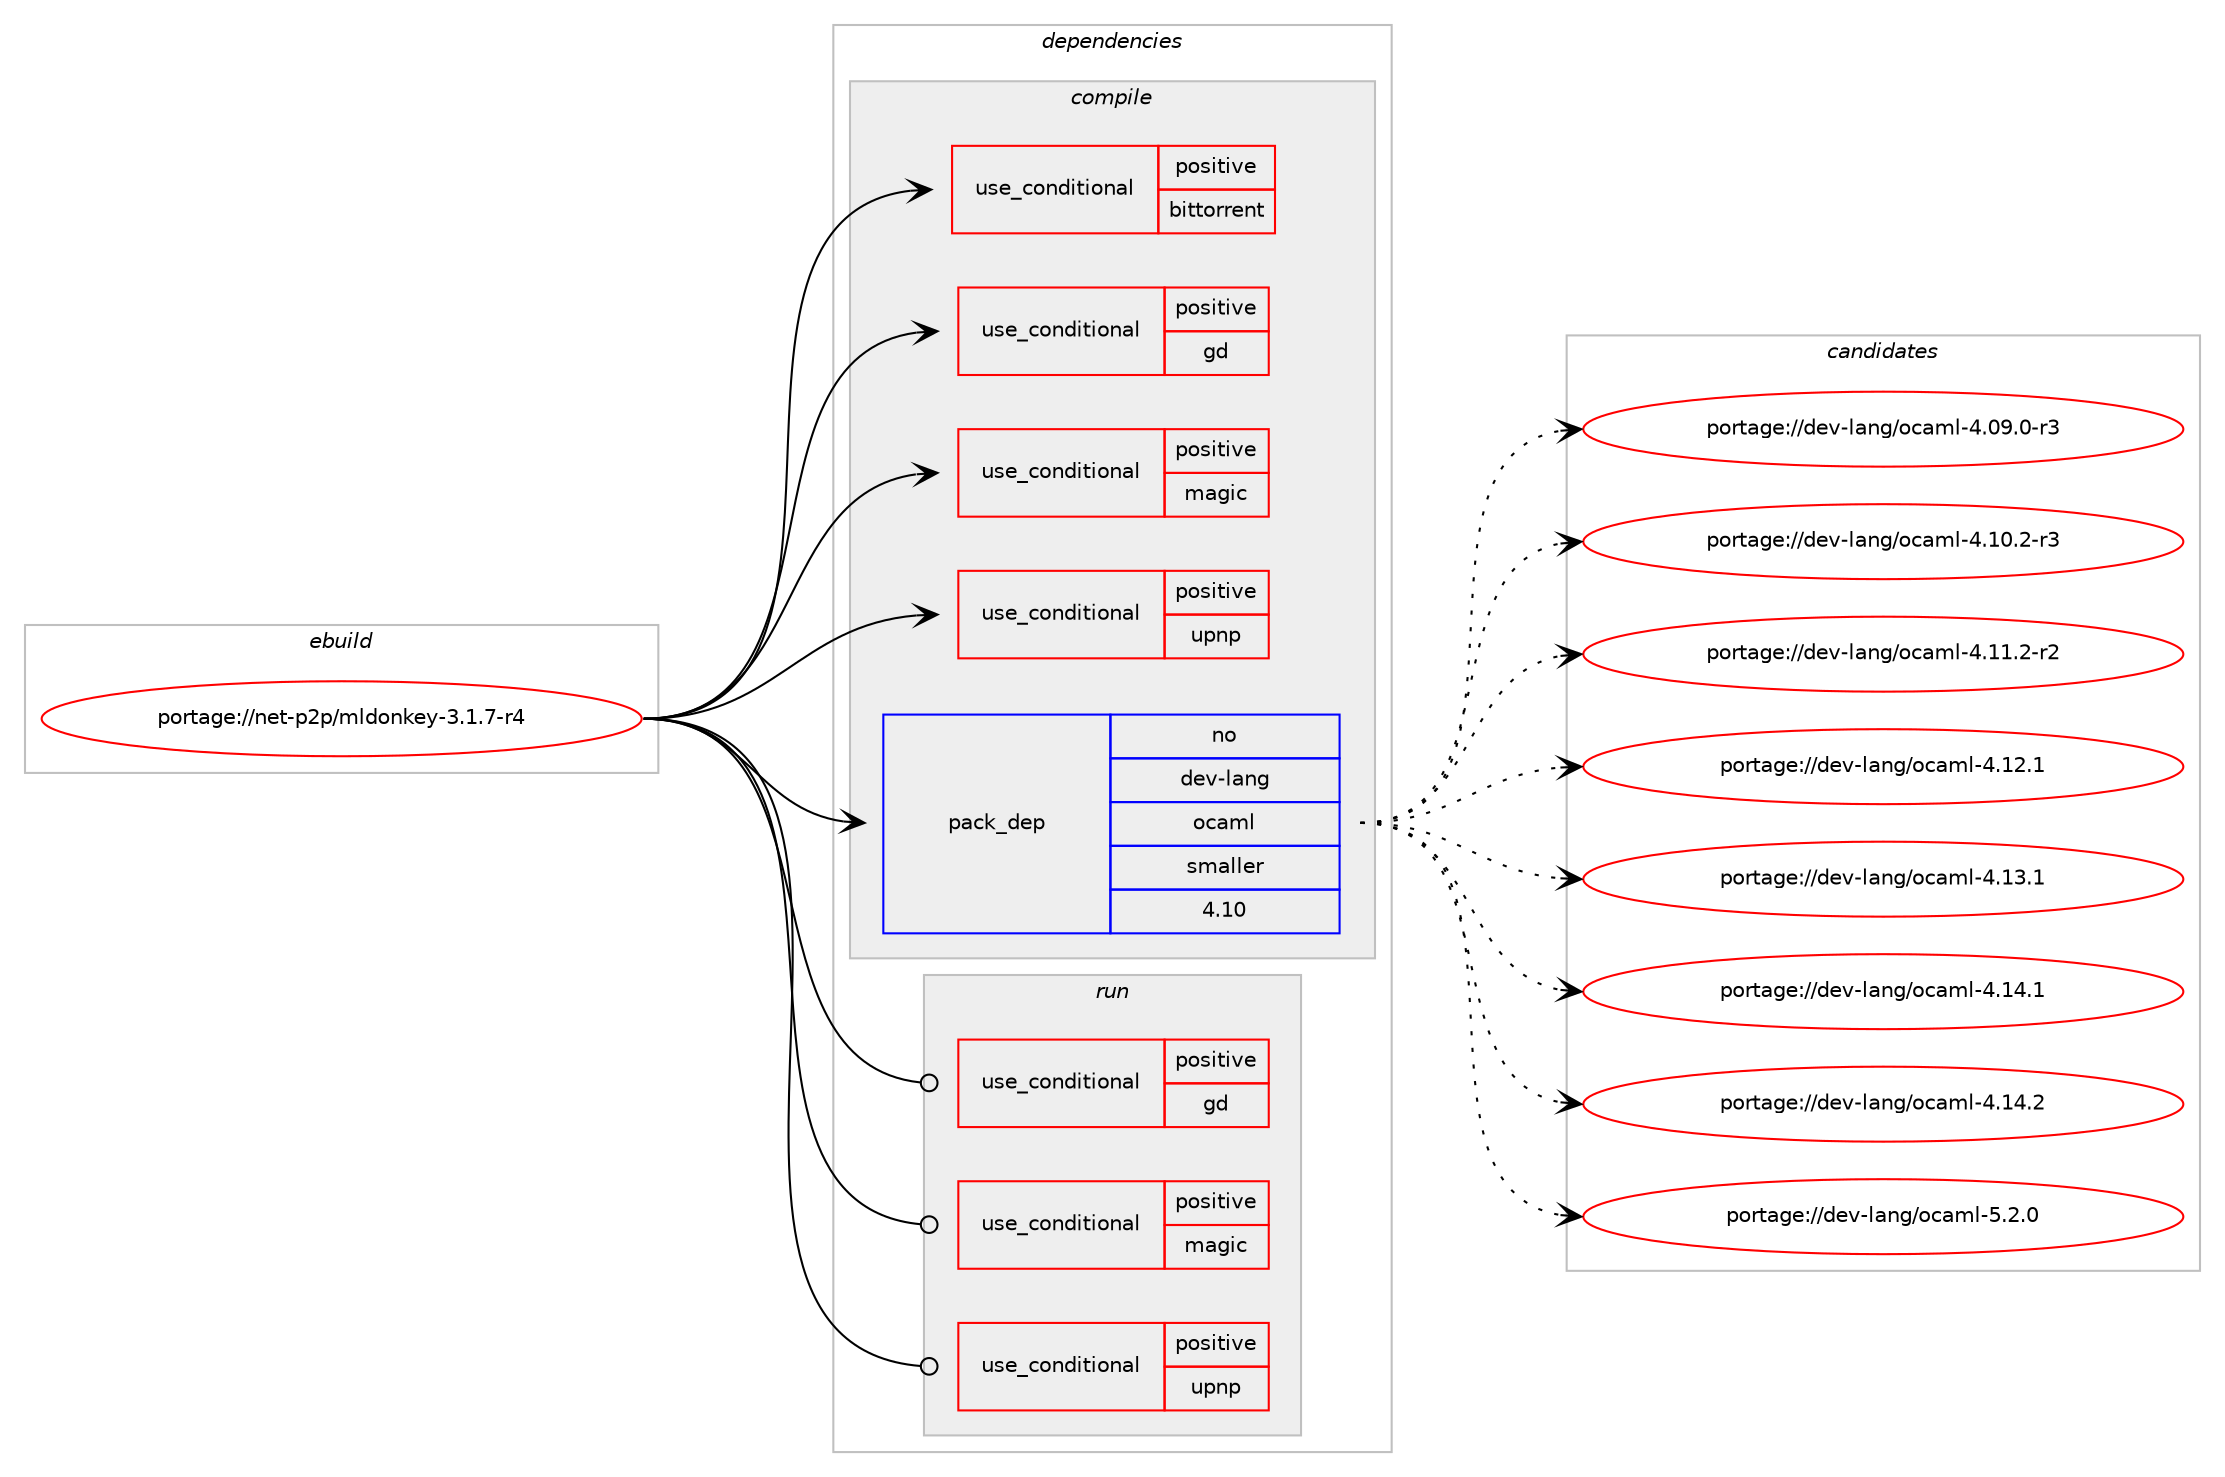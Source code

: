 digraph prolog {

# *************
# Graph options
# *************

newrank=true;
concentrate=true;
compound=true;
graph [rankdir=LR,fontname=Helvetica,fontsize=10,ranksep=1.5];#, ranksep=2.5, nodesep=0.2];
edge  [arrowhead=vee];
node  [fontname=Helvetica,fontsize=10];

# **********
# The ebuild
# **********

subgraph cluster_leftcol {
color=gray;
rank=same;
label=<<i>ebuild</i>>;
id [label="portage://net-p2p/mldonkey-3.1.7-r4", color=red, width=4, href="../net-p2p/mldonkey-3.1.7-r4.svg"];
}

# ****************
# The dependencies
# ****************

subgraph cluster_midcol {
color=gray;
label=<<i>dependencies</i>>;
subgraph cluster_compile {
fillcolor="#eeeeee";
style=filled;
label=<<i>compile</i>>;
subgraph cond98146 {
dependency193280 [label=<<TABLE BORDER="0" CELLBORDER="1" CELLSPACING="0" CELLPADDING="4"><TR><TD ROWSPAN="3" CELLPADDING="10">use_conditional</TD></TR><TR><TD>positive</TD></TR><TR><TD>bittorrent</TD></TR></TABLE>>, shape=none, color=red];
# *** BEGIN UNKNOWN DEPENDENCY TYPE (TODO) ***
# dependency193280 -> package_dependency(portage://net-p2p/mldonkey-3.1.7-r4,install,no,dev-ml,num,none,[,,],[],[])
# *** END UNKNOWN DEPENDENCY TYPE (TODO) ***

}
id:e -> dependency193280:w [weight=20,style="solid",arrowhead="vee"];
subgraph cond98147 {
dependency193281 [label=<<TABLE BORDER="0" CELLBORDER="1" CELLSPACING="0" CELLPADDING="4"><TR><TD ROWSPAN="3" CELLPADDING="10">use_conditional</TD></TR><TR><TD>positive</TD></TR><TR><TD>gd</TD></TR></TABLE>>, shape=none, color=red];
# *** BEGIN UNKNOWN DEPENDENCY TYPE (TODO) ***
# dependency193281 -> package_dependency(portage://net-p2p/mldonkey-3.1.7-r4,install,no,media-libs,gd,none,[,,],[slot(2),equal],[use(enable(truetype),none)])
# *** END UNKNOWN DEPENDENCY TYPE (TODO) ***

}
id:e -> dependency193281:w [weight=20,style="solid",arrowhead="vee"];
subgraph cond98148 {
dependency193282 [label=<<TABLE BORDER="0" CELLBORDER="1" CELLSPACING="0" CELLPADDING="4"><TR><TD ROWSPAN="3" CELLPADDING="10">use_conditional</TD></TR><TR><TD>positive</TD></TR><TR><TD>magic</TD></TR></TABLE>>, shape=none, color=red];
# *** BEGIN UNKNOWN DEPENDENCY TYPE (TODO) ***
# dependency193282 -> package_dependency(portage://net-p2p/mldonkey-3.1.7-r4,install,no,sys-apps,file,none,[,,],[],[])
# *** END UNKNOWN DEPENDENCY TYPE (TODO) ***

}
id:e -> dependency193282:w [weight=20,style="solid",arrowhead="vee"];
subgraph cond98149 {
dependency193283 [label=<<TABLE BORDER="0" CELLBORDER="1" CELLSPACING="0" CELLPADDING="4"><TR><TD ROWSPAN="3" CELLPADDING="10">use_conditional</TD></TR><TR><TD>positive</TD></TR><TR><TD>upnp</TD></TR></TABLE>>, shape=none, color=red];
# *** BEGIN UNKNOWN DEPENDENCY TYPE (TODO) ***
# dependency193283 -> package_dependency(portage://net-p2p/mldonkey-3.1.7-r4,install,no,net-libs,libnatpmp,none,[,,],[],[])
# *** END UNKNOWN DEPENDENCY TYPE (TODO) ***

# *** BEGIN UNKNOWN DEPENDENCY TYPE (TODO) ***
# dependency193283 -> package_dependency(portage://net-p2p/mldonkey-3.1.7-r4,install,no,net-libs,miniupnpc,none,[,,],any_same_slot,[])
# *** END UNKNOWN DEPENDENCY TYPE (TODO) ***

}
id:e -> dependency193283:w [weight=20,style="solid",arrowhead="vee"];
# *** BEGIN UNKNOWN DEPENDENCY TYPE (TODO) ***
# id -> package_dependency(portage://net-p2p/mldonkey-3.1.7-r4,install,no,acct-user,p2p,none,[,,],[],[])
# *** END UNKNOWN DEPENDENCY TYPE (TODO) ***

# *** BEGIN UNKNOWN DEPENDENCY TYPE (TODO) ***
# id -> package_dependency(portage://net-p2p/mldonkey-3.1.7-r4,install,no,app-arch,bzip2,none,[,,],[],[])
# *** END UNKNOWN DEPENDENCY TYPE (TODO) ***

subgraph pack92440 {
dependency193284 [label=<<TABLE BORDER="0" CELLBORDER="1" CELLSPACING="0" CELLPADDING="4" WIDTH="220"><TR><TD ROWSPAN="6" CELLPADDING="30">pack_dep</TD></TR><TR><TD WIDTH="110">no</TD></TR><TR><TD>dev-lang</TD></TR><TR><TD>ocaml</TD></TR><TR><TD>smaller</TD></TR><TR><TD>4.10</TD></TR></TABLE>>, shape=none, color=blue];
}
id:e -> dependency193284:w [weight=20,style="solid",arrowhead="vee"];
# *** BEGIN UNKNOWN DEPENDENCY TYPE (TODO) ***
# id -> package_dependency(portage://net-p2p/mldonkey-3.1.7-r4,install,no,dev-lang,perl,none,[,,],[],[])
# *** END UNKNOWN DEPENDENCY TYPE (TODO) ***

# *** BEGIN UNKNOWN DEPENDENCY TYPE (TODO) ***
# id -> package_dependency(portage://net-p2p/mldonkey-3.1.7-r4,install,no,dev-ml,camlp4,none,[,,],any_same_slot,[])
# *** END UNKNOWN DEPENDENCY TYPE (TODO) ***

# *** BEGIN UNKNOWN DEPENDENCY TYPE (TODO) ***
# id -> package_dependency(portage://net-p2p/mldonkey-3.1.7-r4,install,no,sys-libs,zlib,none,[,,],[],[])
# *** END UNKNOWN DEPENDENCY TYPE (TODO) ***

}
subgraph cluster_compileandrun {
fillcolor="#eeeeee";
style=filled;
label=<<i>compile and run</i>>;
}
subgraph cluster_run {
fillcolor="#eeeeee";
style=filled;
label=<<i>run</i>>;
subgraph cond98150 {
dependency193285 [label=<<TABLE BORDER="0" CELLBORDER="1" CELLSPACING="0" CELLPADDING="4"><TR><TD ROWSPAN="3" CELLPADDING="10">use_conditional</TD></TR><TR><TD>positive</TD></TR><TR><TD>gd</TD></TR></TABLE>>, shape=none, color=red];
# *** BEGIN UNKNOWN DEPENDENCY TYPE (TODO) ***
# dependency193285 -> package_dependency(portage://net-p2p/mldonkey-3.1.7-r4,run,no,media-libs,gd,none,[,,],[slot(2),equal],[use(enable(truetype),none)])
# *** END UNKNOWN DEPENDENCY TYPE (TODO) ***

}
id:e -> dependency193285:w [weight=20,style="solid",arrowhead="odot"];
subgraph cond98151 {
dependency193286 [label=<<TABLE BORDER="0" CELLBORDER="1" CELLSPACING="0" CELLPADDING="4"><TR><TD ROWSPAN="3" CELLPADDING="10">use_conditional</TD></TR><TR><TD>positive</TD></TR><TR><TD>magic</TD></TR></TABLE>>, shape=none, color=red];
# *** BEGIN UNKNOWN DEPENDENCY TYPE (TODO) ***
# dependency193286 -> package_dependency(portage://net-p2p/mldonkey-3.1.7-r4,run,no,sys-apps,file,none,[,,],[],[])
# *** END UNKNOWN DEPENDENCY TYPE (TODO) ***

}
id:e -> dependency193286:w [weight=20,style="solid",arrowhead="odot"];
subgraph cond98152 {
dependency193287 [label=<<TABLE BORDER="0" CELLBORDER="1" CELLSPACING="0" CELLPADDING="4"><TR><TD ROWSPAN="3" CELLPADDING="10">use_conditional</TD></TR><TR><TD>positive</TD></TR><TR><TD>upnp</TD></TR></TABLE>>, shape=none, color=red];
# *** BEGIN UNKNOWN DEPENDENCY TYPE (TODO) ***
# dependency193287 -> package_dependency(portage://net-p2p/mldonkey-3.1.7-r4,run,no,net-libs,libnatpmp,none,[,,],[],[])
# *** END UNKNOWN DEPENDENCY TYPE (TODO) ***

# *** BEGIN UNKNOWN DEPENDENCY TYPE (TODO) ***
# dependency193287 -> package_dependency(portage://net-p2p/mldonkey-3.1.7-r4,run,no,net-libs,miniupnpc,none,[,,],any_same_slot,[])
# *** END UNKNOWN DEPENDENCY TYPE (TODO) ***

}
id:e -> dependency193287:w [weight=20,style="solid",arrowhead="odot"];
# *** BEGIN UNKNOWN DEPENDENCY TYPE (TODO) ***
# id -> package_dependency(portage://net-p2p/mldonkey-3.1.7-r4,run,no,acct-user,p2p,none,[,,],[],[])
# *** END UNKNOWN DEPENDENCY TYPE (TODO) ***

# *** BEGIN UNKNOWN DEPENDENCY TYPE (TODO) ***
# id -> package_dependency(portage://net-p2p/mldonkey-3.1.7-r4,run,no,app-arch,bzip2,none,[,,],[],[])
# *** END UNKNOWN DEPENDENCY TYPE (TODO) ***

# *** BEGIN UNKNOWN DEPENDENCY TYPE (TODO) ***
# id -> package_dependency(portage://net-p2p/mldonkey-3.1.7-r4,run,no,dev-lang,perl,none,[,,],[],[])
# *** END UNKNOWN DEPENDENCY TYPE (TODO) ***

# *** BEGIN UNKNOWN DEPENDENCY TYPE (TODO) ***
# id -> package_dependency(portage://net-p2p/mldonkey-3.1.7-r4,run,no,dev-ml,camlp4,none,[,,],any_same_slot,[])
# *** END UNKNOWN DEPENDENCY TYPE (TODO) ***

# *** BEGIN UNKNOWN DEPENDENCY TYPE (TODO) ***
# id -> package_dependency(portage://net-p2p/mldonkey-3.1.7-r4,run,no,sys-libs,zlib,none,[,,],[],[])
# *** END UNKNOWN DEPENDENCY TYPE (TODO) ***

}
}

# **************
# The candidates
# **************

subgraph cluster_choices {
rank=same;
color=gray;
label=<<i>candidates</i>>;

subgraph choice92440 {
color=black;
nodesep=1;
choice1001011184510897110103471119997109108455246485746484511451 [label="portage://dev-lang/ocaml-4.09.0-r3", color=red, width=4,href="../dev-lang/ocaml-4.09.0-r3.svg"];
choice1001011184510897110103471119997109108455246494846504511451 [label="portage://dev-lang/ocaml-4.10.2-r3", color=red, width=4,href="../dev-lang/ocaml-4.10.2-r3.svg"];
choice1001011184510897110103471119997109108455246494946504511450 [label="portage://dev-lang/ocaml-4.11.2-r2", color=red, width=4,href="../dev-lang/ocaml-4.11.2-r2.svg"];
choice100101118451089711010347111999710910845524649504649 [label="portage://dev-lang/ocaml-4.12.1", color=red, width=4,href="../dev-lang/ocaml-4.12.1.svg"];
choice100101118451089711010347111999710910845524649514649 [label="portage://dev-lang/ocaml-4.13.1", color=red, width=4,href="../dev-lang/ocaml-4.13.1.svg"];
choice100101118451089711010347111999710910845524649524649 [label="portage://dev-lang/ocaml-4.14.1", color=red, width=4,href="../dev-lang/ocaml-4.14.1.svg"];
choice100101118451089711010347111999710910845524649524650 [label="portage://dev-lang/ocaml-4.14.2", color=red, width=4,href="../dev-lang/ocaml-4.14.2.svg"];
choice1001011184510897110103471119997109108455346504648 [label="portage://dev-lang/ocaml-5.2.0", color=red, width=4,href="../dev-lang/ocaml-5.2.0.svg"];
dependency193284:e -> choice1001011184510897110103471119997109108455246485746484511451:w [style=dotted,weight="100"];
dependency193284:e -> choice1001011184510897110103471119997109108455246494846504511451:w [style=dotted,weight="100"];
dependency193284:e -> choice1001011184510897110103471119997109108455246494946504511450:w [style=dotted,weight="100"];
dependency193284:e -> choice100101118451089711010347111999710910845524649504649:w [style=dotted,weight="100"];
dependency193284:e -> choice100101118451089711010347111999710910845524649514649:w [style=dotted,weight="100"];
dependency193284:e -> choice100101118451089711010347111999710910845524649524649:w [style=dotted,weight="100"];
dependency193284:e -> choice100101118451089711010347111999710910845524649524650:w [style=dotted,weight="100"];
dependency193284:e -> choice1001011184510897110103471119997109108455346504648:w [style=dotted,weight="100"];
}
}

}
